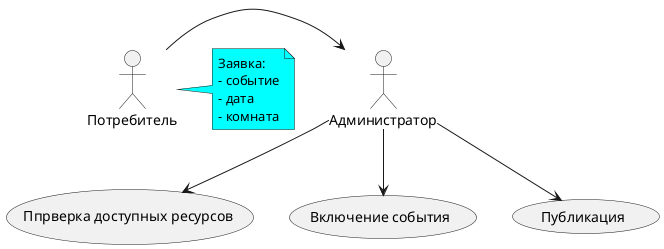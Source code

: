 @startuml first-use

actor Администратор
actor Потребитель

(Ппрверка доступных ресурсов) as (check_resources)
(Включение события) as (add_event)
(Публикация) as (publishing)

Потребитель -> Администратор
note right of Потребитель #Aqua : Заявка: \n- событие\n- дата\n- комната

Администратор --> check_resources
Администратор --> add_event
Администратор --> publishing

@enduml